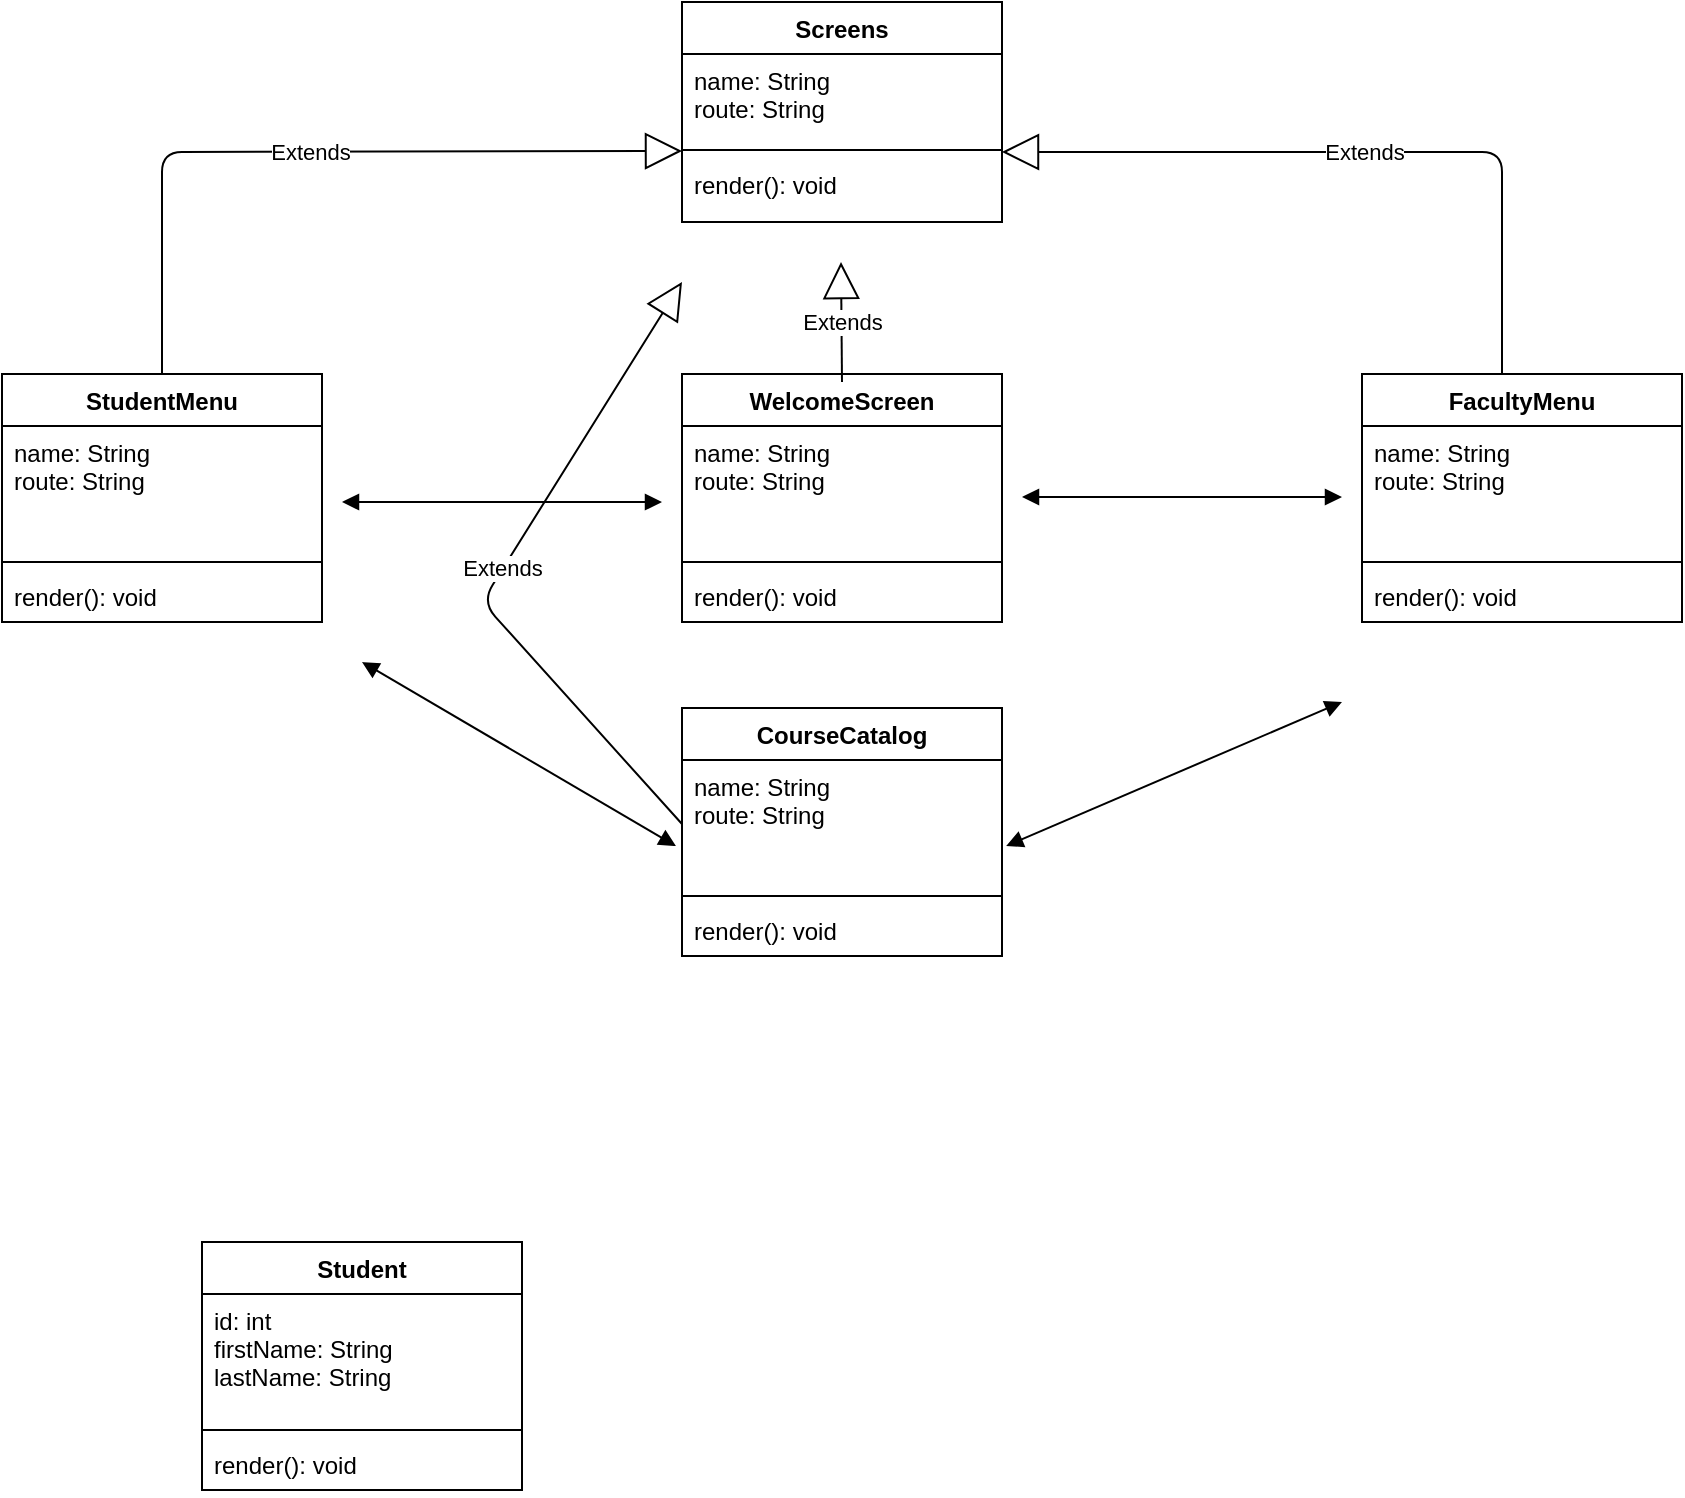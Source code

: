 <mxfile version="14.6.13" type="device"><diagram id="SD3_7icGz3aRle8uk3Ad" name="Page-1"><mxGraphModel dx="1086" dy="806" grid="1" gridSize="10" guides="1" tooltips="1" connect="1" arrows="1" fold="1" page="1" pageScale="1" pageWidth="1100" pageHeight="850" math="0" shadow="0"><root><mxCell id="0"/><mxCell id="1" parent="0"/><mxCell id="-jduD6kbq8BSkoNer_qn-1" value="Screens" style="swimlane;fontStyle=1;align=center;verticalAlign=top;childLayout=stackLayout;horizontal=1;startSize=26;horizontalStack=0;resizeParent=1;resizeParentMax=0;resizeLast=0;collapsible=1;marginBottom=0;flipH=1;" parent="1" vertex="1"><mxGeometry x="450" y="10" width="160" height="110" as="geometry"/></mxCell><mxCell id="-jduD6kbq8BSkoNer_qn-2" value="name: String&#10;route: String" style="text;strokeColor=none;fillColor=none;align=left;verticalAlign=top;spacingLeft=4;spacingRight=4;overflow=hidden;rotatable=0;points=[[0,0.5],[1,0.5]];portConstraint=eastwest;" parent="-jduD6kbq8BSkoNer_qn-1" vertex="1"><mxGeometry y="26" width="160" height="44" as="geometry"/></mxCell><mxCell id="-jduD6kbq8BSkoNer_qn-3" value="" style="line;strokeWidth=1;fillColor=none;align=left;verticalAlign=middle;spacingTop=-1;spacingLeft=3;spacingRight=3;rotatable=0;labelPosition=right;points=[];portConstraint=eastwest;" parent="-jduD6kbq8BSkoNer_qn-1" vertex="1"><mxGeometry y="70" width="160" height="8" as="geometry"/></mxCell><mxCell id="-jduD6kbq8BSkoNer_qn-4" value="render(): void&#10;" style="text;strokeColor=none;fillColor=none;align=left;verticalAlign=top;spacingLeft=4;spacingRight=4;overflow=hidden;rotatable=0;points=[[0,0.5],[1,0.5]];portConstraint=eastwest;" parent="-jduD6kbq8BSkoNer_qn-1" vertex="1"><mxGeometry y="78" width="160" height="32" as="geometry"/></mxCell><mxCell id="-jduD6kbq8BSkoNer_qn-5" value="WelcomeScreen" style="swimlane;fontStyle=1;align=center;verticalAlign=top;childLayout=stackLayout;horizontal=1;startSize=26;horizontalStack=0;resizeParent=1;resizeParentMax=0;resizeLast=0;collapsible=1;marginBottom=0;" parent="1" vertex="1"><mxGeometry x="450" y="196" width="160" height="124" as="geometry"/></mxCell><mxCell id="-jduD6kbq8BSkoNer_qn-6" value="name: String&#10;route: String" style="text;strokeColor=none;fillColor=none;align=left;verticalAlign=top;spacingLeft=4;spacingRight=4;overflow=hidden;rotatable=0;points=[[0,0.5],[1,0.5]];portConstraint=eastwest;" parent="-jduD6kbq8BSkoNer_qn-5" vertex="1"><mxGeometry y="26" width="160" height="64" as="geometry"/></mxCell><mxCell id="-jduD6kbq8BSkoNer_qn-7" value="" style="line;strokeWidth=1;fillColor=none;align=left;verticalAlign=middle;spacingTop=-1;spacingLeft=3;spacingRight=3;rotatable=0;labelPosition=right;points=[];portConstraint=eastwest;" parent="-jduD6kbq8BSkoNer_qn-5" vertex="1"><mxGeometry y="90" width="160" height="8" as="geometry"/></mxCell><mxCell id="-jduD6kbq8BSkoNer_qn-8" value="render(): void" style="text;strokeColor=none;fillColor=none;align=left;verticalAlign=top;spacingLeft=4;spacingRight=4;overflow=hidden;rotatable=0;points=[[0,0.5],[1,0.5]];portConstraint=eastwest;" parent="-jduD6kbq8BSkoNer_qn-5" vertex="1"><mxGeometry y="98" width="160" height="26" as="geometry"/></mxCell><mxCell id="-jduD6kbq8BSkoNer_qn-9" value="StudentMenu" style="swimlane;fontStyle=1;align=center;verticalAlign=top;childLayout=stackLayout;horizontal=1;startSize=26;horizontalStack=0;resizeParent=1;resizeParentMax=0;resizeLast=0;collapsible=1;marginBottom=0;" parent="1" vertex="1"><mxGeometry x="110" y="196" width="160" height="124" as="geometry"/></mxCell><mxCell id="-jduD6kbq8BSkoNer_qn-10" value="name: String&#10;route: String" style="text;strokeColor=none;fillColor=none;align=left;verticalAlign=top;spacingLeft=4;spacingRight=4;overflow=hidden;rotatable=0;points=[[0,0.5],[1,0.5]];portConstraint=eastwest;" parent="-jduD6kbq8BSkoNer_qn-9" vertex="1"><mxGeometry y="26" width="160" height="64" as="geometry"/></mxCell><mxCell id="-jduD6kbq8BSkoNer_qn-11" value="" style="line;strokeWidth=1;fillColor=none;align=left;verticalAlign=middle;spacingTop=-1;spacingLeft=3;spacingRight=3;rotatable=0;labelPosition=right;points=[];portConstraint=eastwest;" parent="-jduD6kbq8BSkoNer_qn-9" vertex="1"><mxGeometry y="90" width="160" height="8" as="geometry"/></mxCell><mxCell id="-jduD6kbq8BSkoNer_qn-12" value="render(): void" style="text;strokeColor=none;fillColor=none;align=left;verticalAlign=top;spacingLeft=4;spacingRight=4;overflow=hidden;rotatable=0;points=[[0,0.5],[1,0.5]];portConstraint=eastwest;" parent="-jduD6kbq8BSkoNer_qn-9" vertex="1"><mxGeometry y="98" width="160" height="26" as="geometry"/></mxCell><mxCell id="-jduD6kbq8BSkoNer_qn-13" value="FacultyMenu" style="swimlane;fontStyle=1;align=center;verticalAlign=top;childLayout=stackLayout;horizontal=1;startSize=26;horizontalStack=0;resizeParent=1;resizeParentMax=0;resizeLast=0;collapsible=1;marginBottom=0;" parent="1" vertex="1"><mxGeometry x="790" y="196" width="160" height="124" as="geometry"/></mxCell><mxCell id="-jduD6kbq8BSkoNer_qn-14" value="name: String&#10;route: String" style="text;strokeColor=none;fillColor=none;align=left;verticalAlign=top;spacingLeft=4;spacingRight=4;overflow=hidden;rotatable=0;points=[[0,0.5],[1,0.5]];portConstraint=eastwest;" parent="-jduD6kbq8BSkoNer_qn-13" vertex="1"><mxGeometry y="26" width="160" height="64" as="geometry"/></mxCell><mxCell id="-jduD6kbq8BSkoNer_qn-15" value="" style="line;strokeWidth=1;fillColor=none;align=left;verticalAlign=middle;spacingTop=-1;spacingLeft=3;spacingRight=3;rotatable=0;labelPosition=right;points=[];portConstraint=eastwest;" parent="-jduD6kbq8BSkoNer_qn-13" vertex="1"><mxGeometry y="90" width="160" height="8" as="geometry"/></mxCell><mxCell id="-jduD6kbq8BSkoNer_qn-16" value="render(): void" style="text;strokeColor=none;fillColor=none;align=left;verticalAlign=top;spacingLeft=4;spacingRight=4;overflow=hidden;rotatable=0;points=[[0,0.5],[1,0.5]];portConstraint=eastwest;" parent="-jduD6kbq8BSkoNer_qn-13" vertex="1"><mxGeometry y="98" width="160" height="26" as="geometry"/></mxCell><mxCell id="-jduD6kbq8BSkoNer_qn-19" value="Extends" style="endArrow=block;endSize=16;endFill=0;html=1;exitX=0.5;exitY=0;exitDx=0;exitDy=0;" parent="1" source="-jduD6kbq8BSkoNer_qn-9" edge="1"><mxGeometry width="160" relative="1" as="geometry"><mxPoint x="290" y="84.5" as="sourcePoint"/><mxPoint x="450" y="84.5" as="targetPoint"/><Array as="points"><mxPoint x="190" y="85"/></Array></mxGeometry></mxCell><mxCell id="-jduD6kbq8BSkoNer_qn-20" value="Extends" style="endArrow=block;endSize=16;endFill=0;html=1;exitX=0.5;exitY=0;exitDx=0;exitDy=0;" parent="1" edge="1"><mxGeometry width="160" relative="1" as="geometry"><mxPoint x="860" y="196" as="sourcePoint"/><mxPoint x="610" y="85" as="targetPoint"/><Array as="points"><mxPoint x="860" y="85"/></Array></mxGeometry></mxCell><mxCell id="-jduD6kbq8BSkoNer_qn-21" value="Extends" style="endArrow=block;endSize=16;endFill=0;html=1;" parent="1" edge="1"><mxGeometry width="160" relative="1" as="geometry"><mxPoint x="530" y="200" as="sourcePoint"/><mxPoint x="529.5" y="140" as="targetPoint"/><Array as="points"/></mxGeometry></mxCell><mxCell id="-jduD6kbq8BSkoNer_qn-22" value="" style="endArrow=block;startArrow=block;endFill=1;startFill=1;html=1;" parent="1" edge="1"><mxGeometry width="160" relative="1" as="geometry"><mxPoint x="280" y="260" as="sourcePoint"/><mxPoint x="440" y="260" as="targetPoint"/></mxGeometry></mxCell><mxCell id="-jduD6kbq8BSkoNer_qn-23" value="" style="endArrow=block;startArrow=block;endFill=1;startFill=1;html=1;" parent="1" edge="1"><mxGeometry width="160" relative="1" as="geometry"><mxPoint x="620" y="257.5" as="sourcePoint"/><mxPoint x="780" y="257.5" as="targetPoint"/></mxGeometry></mxCell><mxCell id="YPOB34Fo8Occ06h4-8Dm-2" value="CourseCatalog" style="swimlane;fontStyle=1;align=center;verticalAlign=top;childLayout=stackLayout;horizontal=1;startSize=26;horizontalStack=0;resizeParent=1;resizeParentMax=0;resizeLast=0;collapsible=1;marginBottom=0;" vertex="1" parent="1"><mxGeometry x="450" y="363" width="160" height="124" as="geometry"/></mxCell><mxCell id="YPOB34Fo8Occ06h4-8Dm-3" value="name: String&#10;route: String" style="text;strokeColor=none;fillColor=none;align=left;verticalAlign=top;spacingLeft=4;spacingRight=4;overflow=hidden;rotatable=0;points=[[0,0.5],[1,0.5]];portConstraint=eastwest;" vertex="1" parent="YPOB34Fo8Occ06h4-8Dm-2"><mxGeometry y="26" width="160" height="64" as="geometry"/></mxCell><mxCell id="YPOB34Fo8Occ06h4-8Dm-4" value="" style="line;strokeWidth=1;fillColor=none;align=left;verticalAlign=middle;spacingTop=-1;spacingLeft=3;spacingRight=3;rotatable=0;labelPosition=right;points=[];portConstraint=eastwest;" vertex="1" parent="YPOB34Fo8Occ06h4-8Dm-2"><mxGeometry y="90" width="160" height="8" as="geometry"/></mxCell><mxCell id="YPOB34Fo8Occ06h4-8Dm-5" value="render(): void" style="text;strokeColor=none;fillColor=none;align=left;verticalAlign=top;spacingLeft=4;spacingRight=4;overflow=hidden;rotatable=0;points=[[0,0.5],[1,0.5]];portConstraint=eastwest;" vertex="1" parent="YPOB34Fo8Occ06h4-8Dm-2"><mxGeometry y="98" width="160" height="26" as="geometry"/></mxCell><mxCell id="YPOB34Fo8Occ06h4-8Dm-6" value="Extends" style="endArrow=block;endSize=16;endFill=0;html=1;exitX=0;exitY=0.5;exitDx=0;exitDy=0;" edge="1" parent="1" source="YPOB34Fo8Occ06h4-8Dm-3"><mxGeometry width="160" relative="1" as="geometry"><mxPoint x="210" y="261.5" as="sourcePoint"/><mxPoint x="450" y="150" as="targetPoint"/><Array as="points"><mxPoint x="350" y="310"/></Array></mxGeometry></mxCell><mxCell id="YPOB34Fo8Occ06h4-8Dm-7" value="" style="endArrow=block;startArrow=block;endFill=1;startFill=1;html=1;entryX=-0.019;entryY=0.672;entryDx=0;entryDy=0;entryPerimeter=0;" edge="1" parent="1" target="YPOB34Fo8Occ06h4-8Dm-3"><mxGeometry width="160" relative="1" as="geometry"><mxPoint x="290" y="340" as="sourcePoint"/><mxPoint x="440" y="430" as="targetPoint"/></mxGeometry></mxCell><mxCell id="YPOB34Fo8Occ06h4-8Dm-8" value="" style="endArrow=block;startArrow=block;endFill=1;startFill=1;html=1;exitX=1.013;exitY=0.672;exitDx=0;exitDy=0;exitPerimeter=0;" edge="1" parent="1" source="YPOB34Fo8Occ06h4-8Dm-3"><mxGeometry width="160" relative="1" as="geometry"><mxPoint x="610" y="440" as="sourcePoint"/><mxPoint x="780" y="360" as="targetPoint"/></mxGeometry></mxCell><mxCell id="YPOB34Fo8Occ06h4-8Dm-10" value="Student" style="swimlane;fontStyle=1;align=center;verticalAlign=top;childLayout=stackLayout;horizontal=1;startSize=26;horizontalStack=0;resizeParent=1;resizeParentMax=0;resizeLast=0;collapsible=1;marginBottom=0;" vertex="1" parent="1"><mxGeometry x="210" y="630" width="160" height="124" as="geometry"/></mxCell><mxCell id="YPOB34Fo8Occ06h4-8Dm-11" value="id: int&#10;firstName: String&#10;lastName: String&#10;" style="text;strokeColor=none;fillColor=none;align=left;verticalAlign=top;spacingLeft=4;spacingRight=4;overflow=hidden;rotatable=0;points=[[0,0.5],[1,0.5]];portConstraint=eastwest;" vertex="1" parent="YPOB34Fo8Occ06h4-8Dm-10"><mxGeometry y="26" width="160" height="64" as="geometry"/></mxCell><mxCell id="YPOB34Fo8Occ06h4-8Dm-12" value="" style="line;strokeWidth=1;fillColor=none;align=left;verticalAlign=middle;spacingTop=-1;spacingLeft=3;spacingRight=3;rotatable=0;labelPosition=right;points=[];portConstraint=eastwest;" vertex="1" parent="YPOB34Fo8Occ06h4-8Dm-10"><mxGeometry y="90" width="160" height="8" as="geometry"/></mxCell><mxCell id="YPOB34Fo8Occ06h4-8Dm-13" value="render(): void" style="text;strokeColor=none;fillColor=none;align=left;verticalAlign=top;spacingLeft=4;spacingRight=4;overflow=hidden;rotatable=0;points=[[0,0.5],[1,0.5]];portConstraint=eastwest;" vertex="1" parent="YPOB34Fo8Occ06h4-8Dm-10"><mxGeometry y="98" width="160" height="26" as="geometry"/></mxCell></root></mxGraphModel></diagram></mxfile>